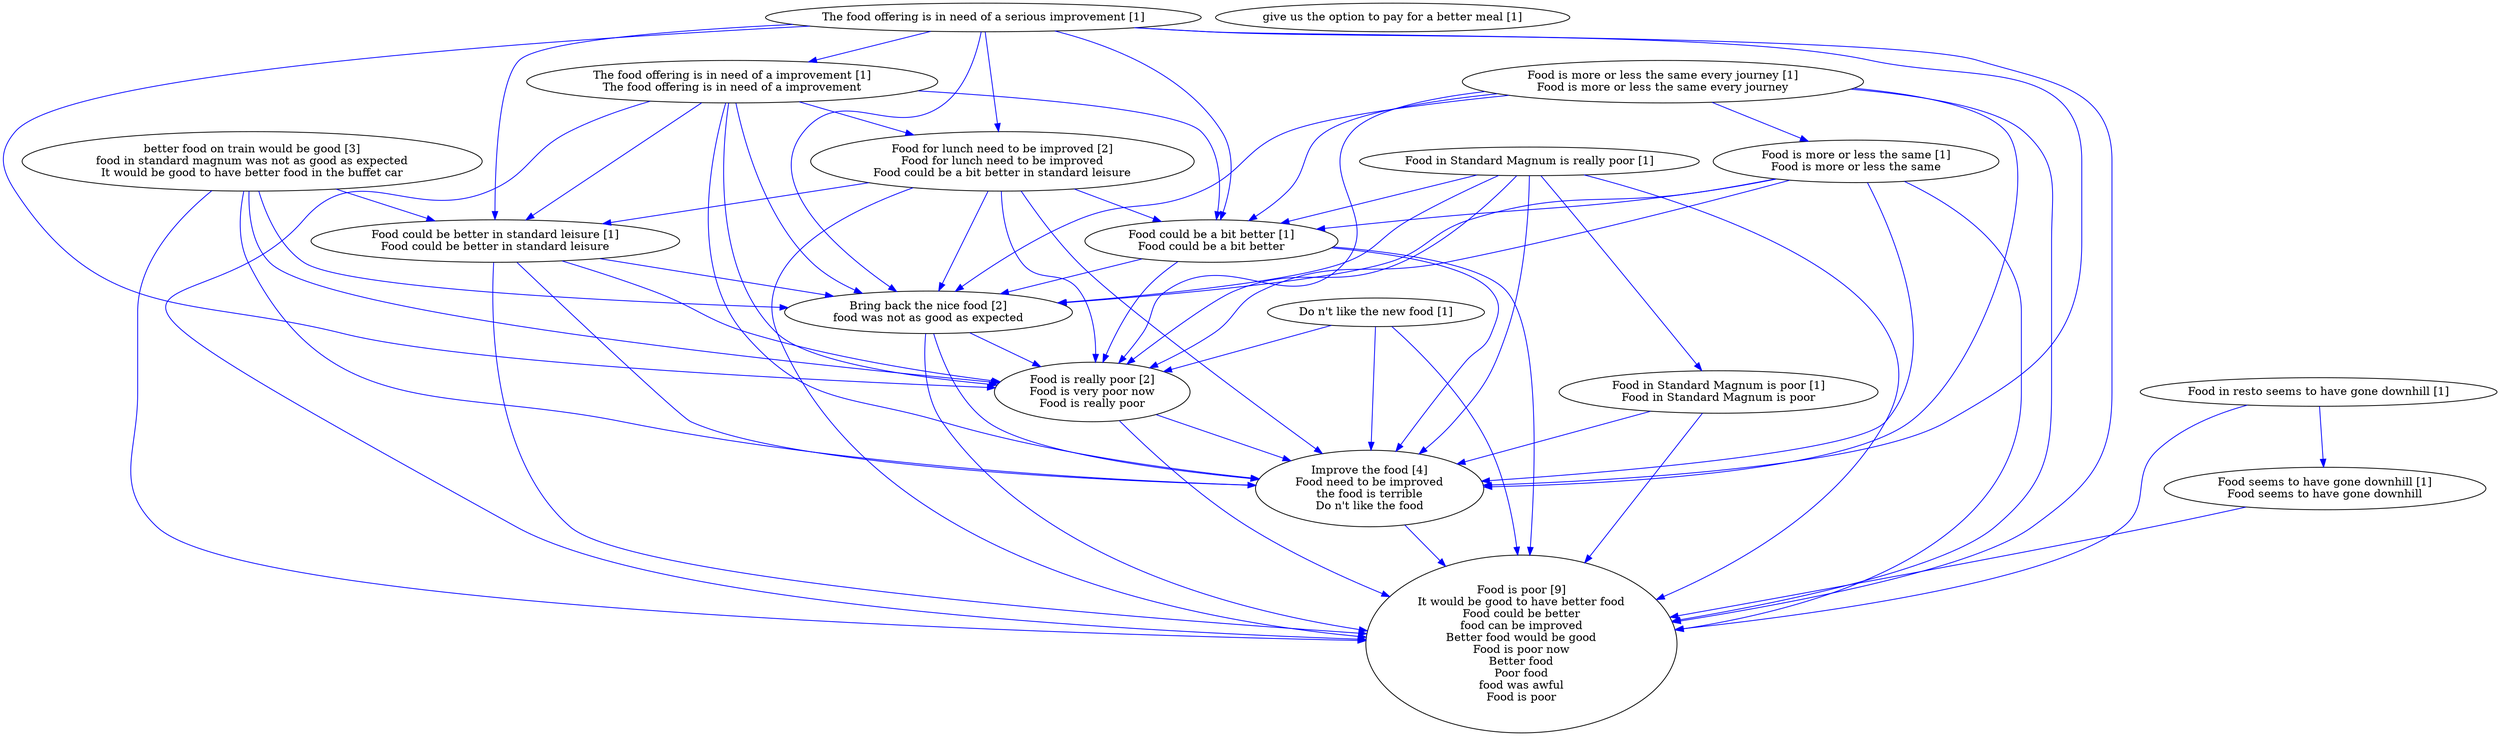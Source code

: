 digraph collapsedGraph {
"Food for lunch need to be improved [2]\nFood for lunch need to be improved\nFood could be a bit better in standard leisure""Food is really poor [2]\nFood is very poor now\nFood is really poor""better food on train would be good [3]\nfood in standard magnum was not as good as expected\nIt would be good to have better food in the buffet car""Bring back the nice food [2]\nfood was not as good as expected""Food is poor [9]\nIt would be good to have better food\nFood could be better\nfood can be improved\nBetter food would be good\nFood is poor now\nBetter food\nPoor food\nfood was awful\nFood is poor""Improve the food [4]\nFood need to be improved\nthe food is terrible\nDo n't like the food""Do n't like the new food [1]""Food could be better in standard leisure [1]\nFood could be better in standard leisure""Food could be a bit better [1]\nFood could be a bit better""Food in Standard Magnum is really poor [1]""Food in Standard Magnum is poor [1]\nFood in Standard Magnum is poor""Food in resto seems to have gone downhill [1]""Food seems to have gone downhill [1]\nFood seems to have gone downhill""Food is more or less the same every journey [1]\nFood is more or less the same every journey""Food is more or less the same [1]\nFood is more or less the same""The food offering is in need of a serious improvement [1]""The food offering is in need of a improvement [1]\nThe food offering is in need of a improvement""give us the option to pay for a better meal [1]""Food for lunch need to be improved [2]\nFood for lunch need to be improved\nFood could be a bit better in standard leisure" -> "Food is really poor [2]\nFood is very poor now\nFood is really poor" [color=blue]
"Bring back the nice food [2]\nfood was not as good as expected" -> "Improve the food [4]\nFood need to be improved\nthe food is terrible\nDo n't like the food" [color=blue]
"better food on train would be good [3]\nfood in standard magnum was not as good as expected\nIt would be good to have better food in the buffet car" -> "Food is poor [9]\nIt would be good to have better food\nFood could be better\nfood can be improved\nBetter food would be good\nFood is poor now\nBetter food\nPoor food\nfood was awful\nFood is poor" [color=blue]
"Food for lunch need to be improved [2]\nFood for lunch need to be improved\nFood could be a bit better in standard leisure" -> "Food is poor [9]\nIt would be good to have better food\nFood could be better\nfood can be improved\nBetter food would be good\nFood is poor now\nBetter food\nPoor food\nfood was awful\nFood is poor" [color=blue]
"The food offering is in need of a serious improvement [1]" -> "Improve the food [4]\nFood need to be improved\nthe food is terrible\nDo n't like the food" [color=blue]
"The food offering is in need of a serious improvement [1]" -> "Bring back the nice food [2]\nfood was not as good as expected" [color=blue]
"The food offering is in need of a improvement [1]\nThe food offering is in need of a improvement" -> "Improve the food [4]\nFood need to be improved\nthe food is terrible\nDo n't like the food" [color=blue]
"The food offering is in need of a improvement [1]\nThe food offering is in need of a improvement" -> "Bring back the nice food [2]\nfood was not as good as expected" [color=blue]
"better food on train would be good [3]\nfood in standard magnum was not as good as expected\nIt would be good to have better food in the buffet car" -> "Bring back the nice food [2]\nfood was not as good as expected" [color=blue]
"better food on train would be good [3]\nfood in standard magnum was not as good as expected\nIt would be good to have better food in the buffet car" -> "Improve the food [4]\nFood need to be improved\nthe food is terrible\nDo n't like the food" [color=blue]
"better food on train would be good [3]\nfood in standard magnum was not as good as expected\nIt would be good to have better food in the buffet car" -> "Food is really poor [2]\nFood is very poor now\nFood is really poor" [color=blue]
"Improve the food [4]\nFood need to be improved\nthe food is terrible\nDo n't like the food" -> "Food is poor [9]\nIt would be good to have better food\nFood could be better\nfood can be improved\nBetter food would be good\nFood is poor now\nBetter food\nPoor food\nfood was awful\nFood is poor" [color=blue]
"Food is more or less the same every journey [1]\nFood is more or less the same every journey" -> "Food is really poor [2]\nFood is very poor now\nFood is really poor" [color=blue]
"Food is really poor [2]\nFood is very poor now\nFood is really poor" -> "Food is poor [9]\nIt would be good to have better food\nFood could be better\nfood can be improved\nBetter food would be good\nFood is poor now\nBetter food\nPoor food\nfood was awful\nFood is poor" [color=blue]
"Food is more or less the same [1]\nFood is more or less the same" -> "Food is really poor [2]\nFood is very poor now\nFood is really poor" [color=blue]
"Food is more or less the same [1]\nFood is more or less the same" -> "Improve the food [4]\nFood need to be improved\nthe food is terrible\nDo n't like the food" [color=blue]
"Food is more or less the same [1]\nFood is more or less the same" -> "Bring back the nice food [2]\nfood was not as good as expected" [color=blue]
"Food for lunch need to be improved [2]\nFood for lunch need to be improved\nFood could be a bit better in standard leisure" -> "Bring back the nice food [2]\nfood was not as good as expected" [color=blue]
"Food for lunch need to be improved [2]\nFood for lunch need to be improved\nFood could be a bit better in standard leisure" -> "Improve the food [4]\nFood need to be improved\nthe food is terrible\nDo n't like the food" [color=blue]
"Food is really poor [2]\nFood is very poor now\nFood is really poor" -> "Improve the food [4]\nFood need to be improved\nthe food is terrible\nDo n't like the food" [color=blue]
"Food is more or less the same [1]\nFood is more or less the same" -> "Food is poor [9]\nIt would be good to have better food\nFood could be better\nfood can be improved\nBetter food would be good\nFood is poor now\nBetter food\nPoor food\nfood was awful\nFood is poor" [color=blue]
"Food is more or less the same [1]\nFood is more or less the same" -> "Food could be a bit better [1]\nFood could be a bit better" [color=blue]
"Food could be a bit better [1]\nFood could be a bit better" -> "Food is really poor [2]\nFood is very poor now\nFood is really poor" [color=blue]
"better food on train would be good [3]\nfood in standard magnum was not as good as expected\nIt would be good to have better food in the buffet car" -> "Food could be better in standard leisure [1]\nFood could be better in standard leisure" [color=blue]
"Food in resto seems to have gone downhill [1]" -> "Food is poor [9]\nIt would be good to have better food\nFood could be better\nfood can be improved\nBetter food would be good\nFood is poor now\nBetter food\nPoor food\nfood was awful\nFood is poor" [color=blue]
"Food could be better in standard leisure [1]\nFood could be better in standard leisure" -> "Food is poor [9]\nIt would be good to have better food\nFood could be better\nfood can be improved\nBetter food would be good\nFood is poor now\nBetter food\nPoor food\nfood was awful\nFood is poor" [color=blue]
"Food could be better in standard leisure [1]\nFood could be better in standard leisure" -> "Bring back the nice food [2]\nfood was not as good as expected" [color=blue]
"Food could be better in standard leisure [1]\nFood could be better in standard leisure" -> "Improve the food [4]\nFood need to be improved\nthe food is terrible\nDo n't like the food" [color=blue]
"Food could be better in standard leisure [1]\nFood could be better in standard leisure" -> "Food is really poor [2]\nFood is very poor now\nFood is really poor" [color=blue]
"The food offering is in need of a serious improvement [1]" -> "Food is really poor [2]\nFood is very poor now\nFood is really poor" [color=blue]
"Bring back the nice food [2]\nfood was not as good as expected" -> "Food is poor [9]\nIt would be good to have better food\nFood could be better\nfood can be improved\nBetter food would be good\nFood is poor now\nBetter food\nPoor food\nfood was awful\nFood is poor" [color=blue]
"The food offering is in need of a improvement [1]\nThe food offering is in need of a improvement" -> "Food is poor [9]\nIt would be good to have better food\nFood could be better\nfood can be improved\nBetter food would be good\nFood is poor now\nBetter food\nPoor food\nfood was awful\nFood is poor" [color=blue]
"The food offering is in need of a improvement [1]\nThe food offering is in need of a improvement" -> "Food could be better in standard leisure [1]\nFood could be better in standard leisure" [color=blue]
"The food offering is in need of a improvement [1]\nThe food offering is in need of a improvement" -> "Food for lunch need to be improved [2]\nFood for lunch need to be improved\nFood could be a bit better in standard leisure" [color=blue]
"Food in Standard Magnum is poor [1]\nFood in Standard Magnum is poor" -> "Food is poor [9]\nIt would be good to have better food\nFood could be better\nfood can be improved\nBetter food would be good\nFood is poor now\nBetter food\nPoor food\nfood was awful\nFood is poor" [color=blue]
"Food in Standard Magnum is poor [1]\nFood in Standard Magnum is poor" -> "Improve the food [4]\nFood need to be improved\nthe food is terrible\nDo n't like the food" [color=blue]
"The food offering is in need of a improvement [1]\nThe food offering is in need of a improvement" -> "Food is really poor [2]\nFood is very poor now\nFood is really poor" [color=blue]
"Food could be a bit better [1]\nFood could be a bit better" -> "Food is poor [9]\nIt would be good to have better food\nFood could be better\nfood can be improved\nBetter food would be good\nFood is poor now\nBetter food\nPoor food\nfood was awful\nFood is poor" [color=blue]
"Do n't like the new food [1]" -> "Food is poor [9]\nIt would be good to have better food\nFood could be better\nfood can be improved\nBetter food would be good\nFood is poor now\nBetter food\nPoor food\nfood was awful\nFood is poor" [color=blue]
"Food in Standard Magnum is really poor [1]" -> "Food is poor [9]\nIt would be good to have better food\nFood could be better\nfood can be improved\nBetter food would be good\nFood is poor now\nBetter food\nPoor food\nfood was awful\nFood is poor" [color=blue]
"Food in Standard Magnum is really poor [1]" -> "Food is really poor [2]\nFood is very poor now\nFood is really poor" [color=blue]
"Food is more or less the same every journey [1]\nFood is more or less the same every journey" -> "Food is poor [9]\nIt would be good to have better food\nFood could be better\nfood can be improved\nBetter food would be good\nFood is poor now\nBetter food\nPoor food\nfood was awful\nFood is poor" [color=blue]
"Food is more or less the same every journey [1]\nFood is more or less the same every journey" -> "Improve the food [4]\nFood need to be improved\nthe food is terrible\nDo n't like the food" [color=blue]
"Food is more or less the same every journey [1]\nFood is more or less the same every journey" -> "Bring back the nice food [2]\nfood was not as good as expected" [color=blue]
"Food is more or less the same every journey [1]\nFood is more or less the same every journey" -> "Food could be a bit better [1]\nFood could be a bit better" [color=blue]
"Food for lunch need to be improved [2]\nFood for lunch need to be improved\nFood could be a bit better in standard leisure" -> "Food could be better in standard leisure [1]\nFood could be better in standard leisure" [color=blue]
"Food seems to have gone downhill [1]\nFood seems to have gone downhill" -> "Food is poor [9]\nIt would be good to have better food\nFood could be better\nfood can be improved\nBetter food would be good\nFood is poor now\nBetter food\nPoor food\nfood was awful\nFood is poor" [color=blue]
"The food offering is in need of a serious improvement [1]" -> "Food could be better in standard leisure [1]\nFood could be better in standard leisure" [color=blue]
"The food offering is in need of a serious improvement [1]" -> "Food is poor [9]\nIt would be good to have better food\nFood could be better\nfood can be improved\nBetter food would be good\nFood is poor now\nBetter food\nPoor food\nfood was awful\nFood is poor" [color=blue]
"Bring back the nice food [2]\nfood was not as good as expected" -> "Food is really poor [2]\nFood is very poor now\nFood is really poor" [color=blue]
"The food offering is in need of a serious improvement [1]" -> "Food for lunch need to be improved [2]\nFood for lunch need to be improved\nFood could be a bit better in standard leisure" [color=blue]
"Do n't like the new food [1]" -> "Improve the food [4]\nFood need to be improved\nthe food is terrible\nDo n't like the food" [color=blue]
"Food in Standard Magnum is really poor [1]" -> "Bring back the nice food [2]\nfood was not as good as expected" [color=blue]
"Do n't like the new food [1]" -> "Food is really poor [2]\nFood is very poor now\nFood is really poor" [color=blue]
"Food could be a bit better [1]\nFood could be a bit better" -> "Bring back the nice food [2]\nfood was not as good as expected" [color=blue]
"Food could be a bit better [1]\nFood could be a bit better" -> "Improve the food [4]\nFood need to be improved\nthe food is terrible\nDo n't like the food" [color=blue]
"Food in Standard Magnum is really poor [1]" -> "Improve the food [4]\nFood need to be improved\nthe food is terrible\nDo n't like the food" [color=blue]
"Food in Standard Magnum is really poor [1]" -> "Food could be a bit better [1]\nFood could be a bit better" [color=blue]
"Food in Standard Magnum is really poor [1]" -> "Food in Standard Magnum is poor [1]\nFood in Standard Magnum is poor" [color=blue]
"Food in resto seems to have gone downhill [1]" -> "Food seems to have gone downhill [1]\nFood seems to have gone downhill" [color=blue]
"Food is more or less the same every journey [1]\nFood is more or less the same every journey" -> "Food is more or less the same [1]\nFood is more or less the same" [color=blue]
"The food offering is in need of a serious improvement [1]" -> "The food offering is in need of a improvement [1]\nThe food offering is in need of a improvement" [color=blue]
"Food for lunch need to be improved [2]\nFood for lunch need to be improved\nFood could be a bit better in standard leisure" -> "Food could be a bit better [1]\nFood could be a bit better" [color=blue]
"The food offering is in need of a serious improvement [1]" -> "Food could be a bit better [1]\nFood could be a bit better" [color=blue]
"The food offering is in need of a improvement [1]\nThe food offering is in need of a improvement" -> "Food could be a bit better [1]\nFood could be a bit better" [color=blue]
}